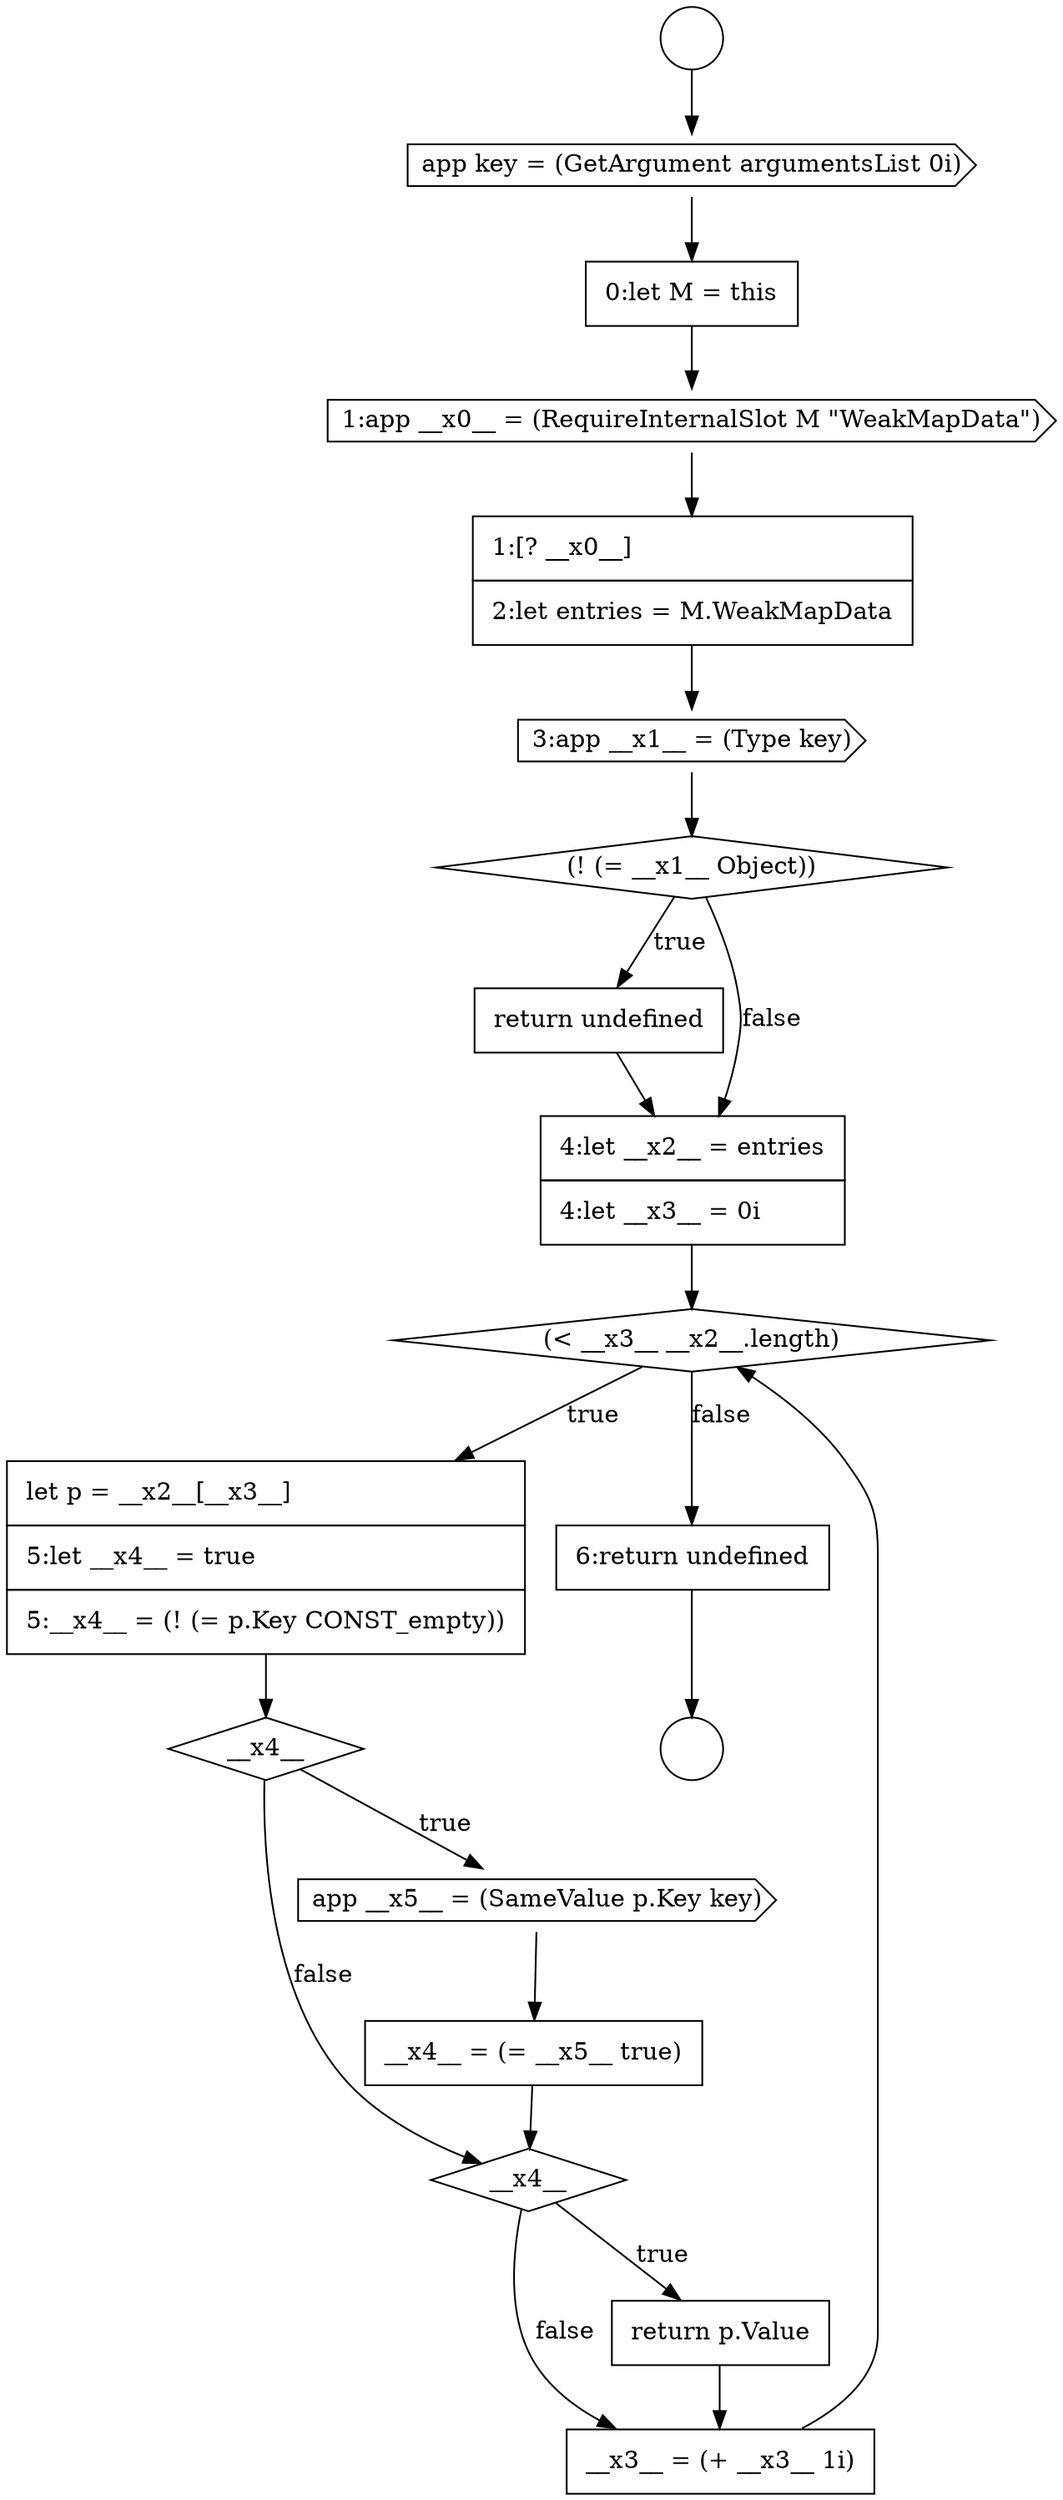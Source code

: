 digraph {
  node16765 [shape=circle label=" " color="black" fillcolor="white" style=filled]
  node16777 [shape=diamond, label=<<font color="black">__x4__</font>> color="black" fillcolor="white" style=filled]
  node16772 [shape=diamond, label=<<font color="black">(! (= __x1__ Object))</font>> color="black" fillcolor="white" style=filled]
  node16776 [shape=none, margin=0, label=<<font color="black">
    <table border="0" cellborder="1" cellspacing="0" cellpadding="10">
      <tr><td align="left">let p = __x2__[__x3__]</td></tr>
      <tr><td align="left">5:let __x4__ = true</td></tr>
      <tr><td align="left">5:__x4__ = (! (= p.Key CONST_empty))</td></tr>
    </table>
  </font>> color="black" fillcolor="white" style=filled]
  node16780 [shape=diamond, label=<<font color="black">__x4__</font>> color="black" fillcolor="white" style=filled]
  node16773 [shape=none, margin=0, label=<<font color="black">
    <table border="0" cellborder="1" cellspacing="0" cellpadding="10">
      <tr><td align="left">return undefined</td></tr>
    </table>
  </font>> color="black" fillcolor="white" style=filled]
  node16769 [shape=cds, label=<<font color="black">1:app __x0__ = (RequireInternalSlot M &quot;WeakMapData&quot;)</font>> color="black" fillcolor="white" style=filled]
  node16770 [shape=none, margin=0, label=<<font color="black">
    <table border="0" cellborder="1" cellspacing="0" cellpadding="10">
      <tr><td align="left">1:[? __x0__]</td></tr>
      <tr><td align="left">2:let entries = M.WeakMapData</td></tr>
    </table>
  </font>> color="black" fillcolor="white" style=filled]
  node16778 [shape=cds, label=<<font color="black">app __x5__ = (SameValue p.Key key)</font>> color="black" fillcolor="white" style=filled]
  node16771 [shape=cds, label=<<font color="black">3:app __x1__ = (Type key)</font>> color="black" fillcolor="white" style=filled]
  node16775 [shape=diamond, label=<<font color="black">(&lt; __x3__ __x2__.length)</font>> color="black" fillcolor="white" style=filled]
  node16783 [shape=none, margin=0, label=<<font color="black">
    <table border="0" cellborder="1" cellspacing="0" cellpadding="10">
      <tr><td align="left">6:return undefined</td></tr>
    </table>
  </font>> color="black" fillcolor="white" style=filled]
  node16768 [shape=none, margin=0, label=<<font color="black">
    <table border="0" cellborder="1" cellspacing="0" cellpadding="10">
      <tr><td align="left">0:let M = this</td></tr>
    </table>
  </font>> color="black" fillcolor="white" style=filled]
  node16779 [shape=none, margin=0, label=<<font color="black">
    <table border="0" cellborder="1" cellspacing="0" cellpadding="10">
      <tr><td align="left">__x4__ = (= __x5__ true)</td></tr>
    </table>
  </font>> color="black" fillcolor="white" style=filled]
  node16782 [shape=none, margin=0, label=<<font color="black">
    <table border="0" cellborder="1" cellspacing="0" cellpadding="10">
      <tr><td align="left">__x3__ = (+ __x3__ 1i)</td></tr>
    </table>
  </font>> color="black" fillcolor="white" style=filled]
  node16774 [shape=none, margin=0, label=<<font color="black">
    <table border="0" cellborder="1" cellspacing="0" cellpadding="10">
      <tr><td align="left">4:let __x2__ = entries</td></tr>
      <tr><td align="left">4:let __x3__ = 0i</td></tr>
    </table>
  </font>> color="black" fillcolor="white" style=filled]
  node16767 [shape=cds, label=<<font color="black">app key = (GetArgument argumentsList 0i)</font>> color="black" fillcolor="white" style=filled]
  node16781 [shape=none, margin=0, label=<<font color="black">
    <table border="0" cellborder="1" cellspacing="0" cellpadding="10">
      <tr><td align="left">return p.Value</td></tr>
    </table>
  </font>> color="black" fillcolor="white" style=filled]
  node16766 [shape=circle label=" " color="black" fillcolor="white" style=filled]
  node16768 -> node16769 [ color="black"]
  node16771 -> node16772 [ color="black"]
  node16782 -> node16775 [ color="black"]
  node16773 -> node16774 [ color="black"]
  node16770 -> node16771 [ color="black"]
  node16765 -> node16767 [ color="black"]
  node16778 -> node16779 [ color="black"]
  node16779 -> node16780 [ color="black"]
  node16769 -> node16770 [ color="black"]
  node16775 -> node16776 [label=<<font color="black">true</font>> color="black"]
  node16775 -> node16783 [label=<<font color="black">false</font>> color="black"]
  node16776 -> node16777 [ color="black"]
  node16767 -> node16768 [ color="black"]
  node16781 -> node16782 [ color="black"]
  node16783 -> node16766 [ color="black"]
  node16780 -> node16781 [label=<<font color="black">true</font>> color="black"]
  node16780 -> node16782 [label=<<font color="black">false</font>> color="black"]
  node16777 -> node16778 [label=<<font color="black">true</font>> color="black"]
  node16777 -> node16780 [label=<<font color="black">false</font>> color="black"]
  node16774 -> node16775 [ color="black"]
  node16772 -> node16773 [label=<<font color="black">true</font>> color="black"]
  node16772 -> node16774 [label=<<font color="black">false</font>> color="black"]
}
